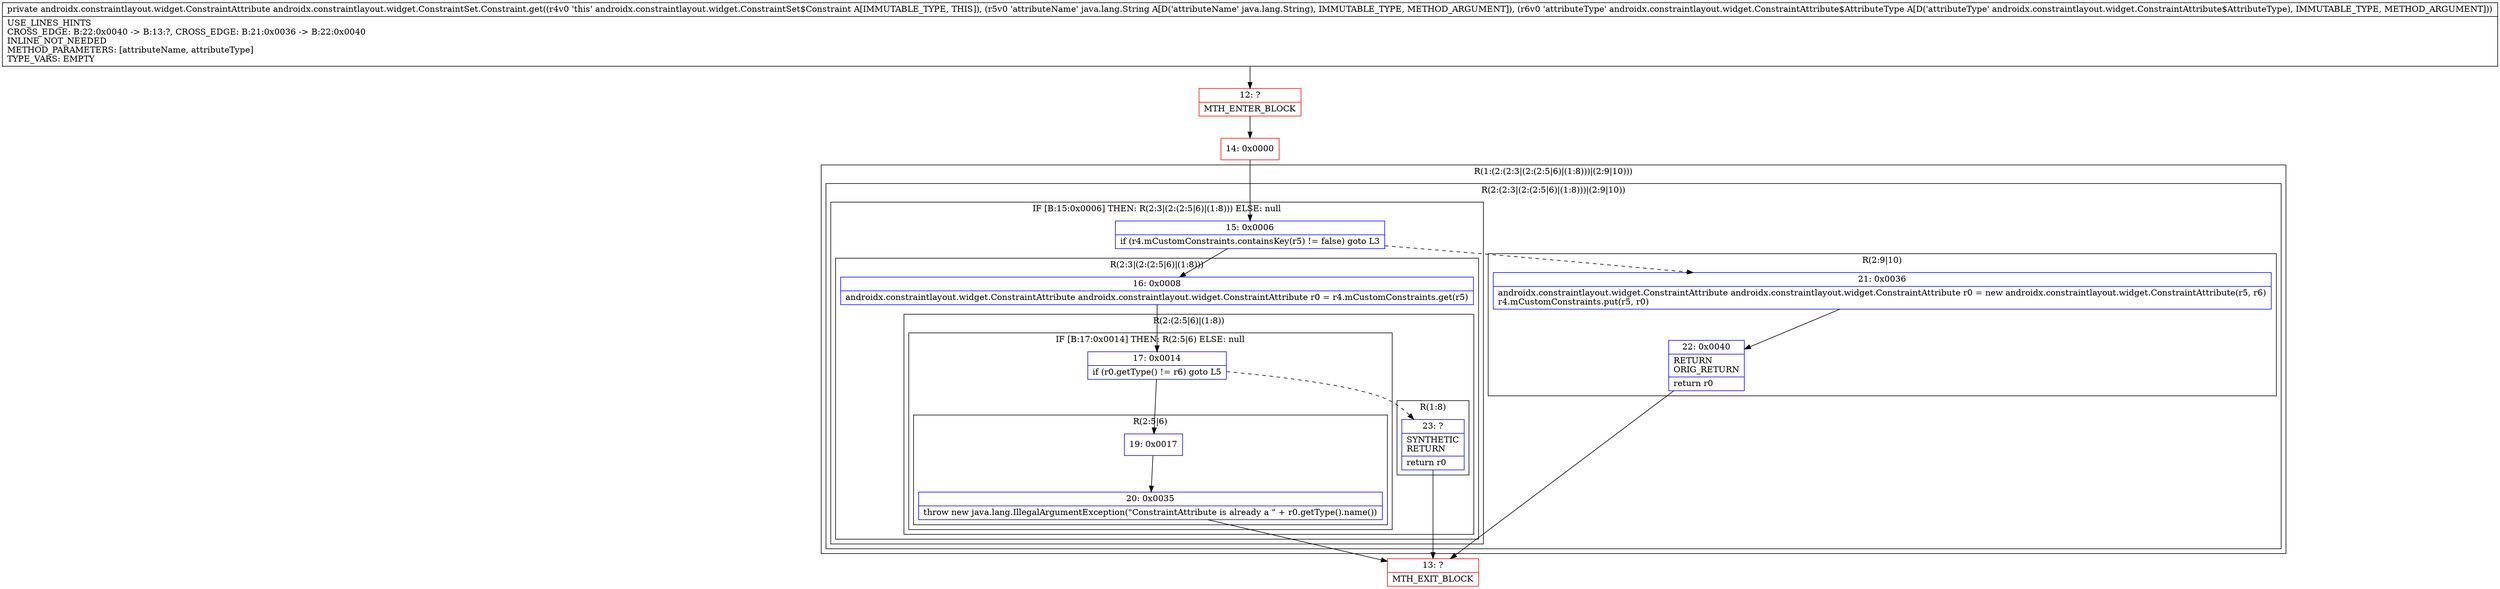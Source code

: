digraph "CFG forandroidx.constraintlayout.widget.ConstraintSet.Constraint.get(Ljava\/lang\/String;Landroidx\/constraintlayout\/widget\/ConstraintAttribute$AttributeType;)Landroidx\/constraintlayout\/widget\/ConstraintAttribute;" {
subgraph cluster_Region_332907006 {
label = "R(1:(2:(2:3|(2:(2:5|6)|(1:8)))|(2:9|10)))";
node [shape=record,color=blue];
subgraph cluster_Region_504236564 {
label = "R(2:(2:3|(2:(2:5|6)|(1:8)))|(2:9|10))";
node [shape=record,color=blue];
subgraph cluster_IfRegion_1121408524 {
label = "IF [B:15:0x0006] THEN: R(2:3|(2:(2:5|6)|(1:8))) ELSE: null";
node [shape=record,color=blue];
Node_15 [shape=record,label="{15\:\ 0x0006|if (r4.mCustomConstraints.containsKey(r5) != false) goto L3\l}"];
subgraph cluster_Region_1387961770 {
label = "R(2:3|(2:(2:5|6)|(1:8)))";
node [shape=record,color=blue];
Node_16 [shape=record,label="{16\:\ 0x0008|androidx.constraintlayout.widget.ConstraintAttribute androidx.constraintlayout.widget.ConstraintAttribute r0 = r4.mCustomConstraints.get(r5)\l}"];
subgraph cluster_Region_839126200 {
label = "R(2:(2:5|6)|(1:8))";
node [shape=record,color=blue];
subgraph cluster_IfRegion_1935027760 {
label = "IF [B:17:0x0014] THEN: R(2:5|6) ELSE: null";
node [shape=record,color=blue];
Node_17 [shape=record,label="{17\:\ 0x0014|if (r0.getType() != r6) goto L5\l}"];
subgraph cluster_Region_58018242 {
label = "R(2:5|6)";
node [shape=record,color=blue];
Node_19 [shape=record,label="{19\:\ 0x0017}"];
Node_20 [shape=record,label="{20\:\ 0x0035|throw new java.lang.IllegalArgumentException(\"ConstraintAttribute is already a \" + r0.getType().name())\l}"];
}
}
subgraph cluster_Region_1407807889 {
label = "R(1:8)";
node [shape=record,color=blue];
Node_23 [shape=record,label="{23\:\ ?|SYNTHETIC\lRETURN\l|return r0\l}"];
}
}
}
}
subgraph cluster_Region_86686921 {
label = "R(2:9|10)";
node [shape=record,color=blue];
Node_21 [shape=record,label="{21\:\ 0x0036|androidx.constraintlayout.widget.ConstraintAttribute androidx.constraintlayout.widget.ConstraintAttribute r0 = new androidx.constraintlayout.widget.ConstraintAttribute(r5, r6)\lr4.mCustomConstraints.put(r5, r0)\l}"];
Node_22 [shape=record,label="{22\:\ 0x0040|RETURN\lORIG_RETURN\l|return r0\l}"];
}
}
}
Node_12 [shape=record,color=red,label="{12\:\ ?|MTH_ENTER_BLOCK\l}"];
Node_14 [shape=record,color=red,label="{14\:\ 0x0000}"];
Node_13 [shape=record,color=red,label="{13\:\ ?|MTH_EXIT_BLOCK\l}"];
MethodNode[shape=record,label="{private androidx.constraintlayout.widget.ConstraintAttribute androidx.constraintlayout.widget.ConstraintSet.Constraint.get((r4v0 'this' androidx.constraintlayout.widget.ConstraintSet$Constraint A[IMMUTABLE_TYPE, THIS]), (r5v0 'attributeName' java.lang.String A[D('attributeName' java.lang.String), IMMUTABLE_TYPE, METHOD_ARGUMENT]), (r6v0 'attributeType' androidx.constraintlayout.widget.ConstraintAttribute$AttributeType A[D('attributeType' androidx.constraintlayout.widget.ConstraintAttribute$AttributeType), IMMUTABLE_TYPE, METHOD_ARGUMENT]))  | USE_LINES_HINTS\lCROSS_EDGE: B:22:0x0040 \-\> B:13:?, CROSS_EDGE: B:21:0x0036 \-\> B:22:0x0040\lINLINE_NOT_NEEDED\lMETHOD_PARAMETERS: [attributeName, attributeType]\lTYPE_VARS: EMPTY\l}"];
MethodNode -> Node_12;Node_15 -> Node_16;
Node_15 -> Node_21[style=dashed];
Node_16 -> Node_17;
Node_17 -> Node_19;
Node_17 -> Node_23[style=dashed];
Node_19 -> Node_20;
Node_20 -> Node_13;
Node_23 -> Node_13;
Node_21 -> Node_22;
Node_22 -> Node_13;
Node_12 -> Node_14;
Node_14 -> Node_15;
}

